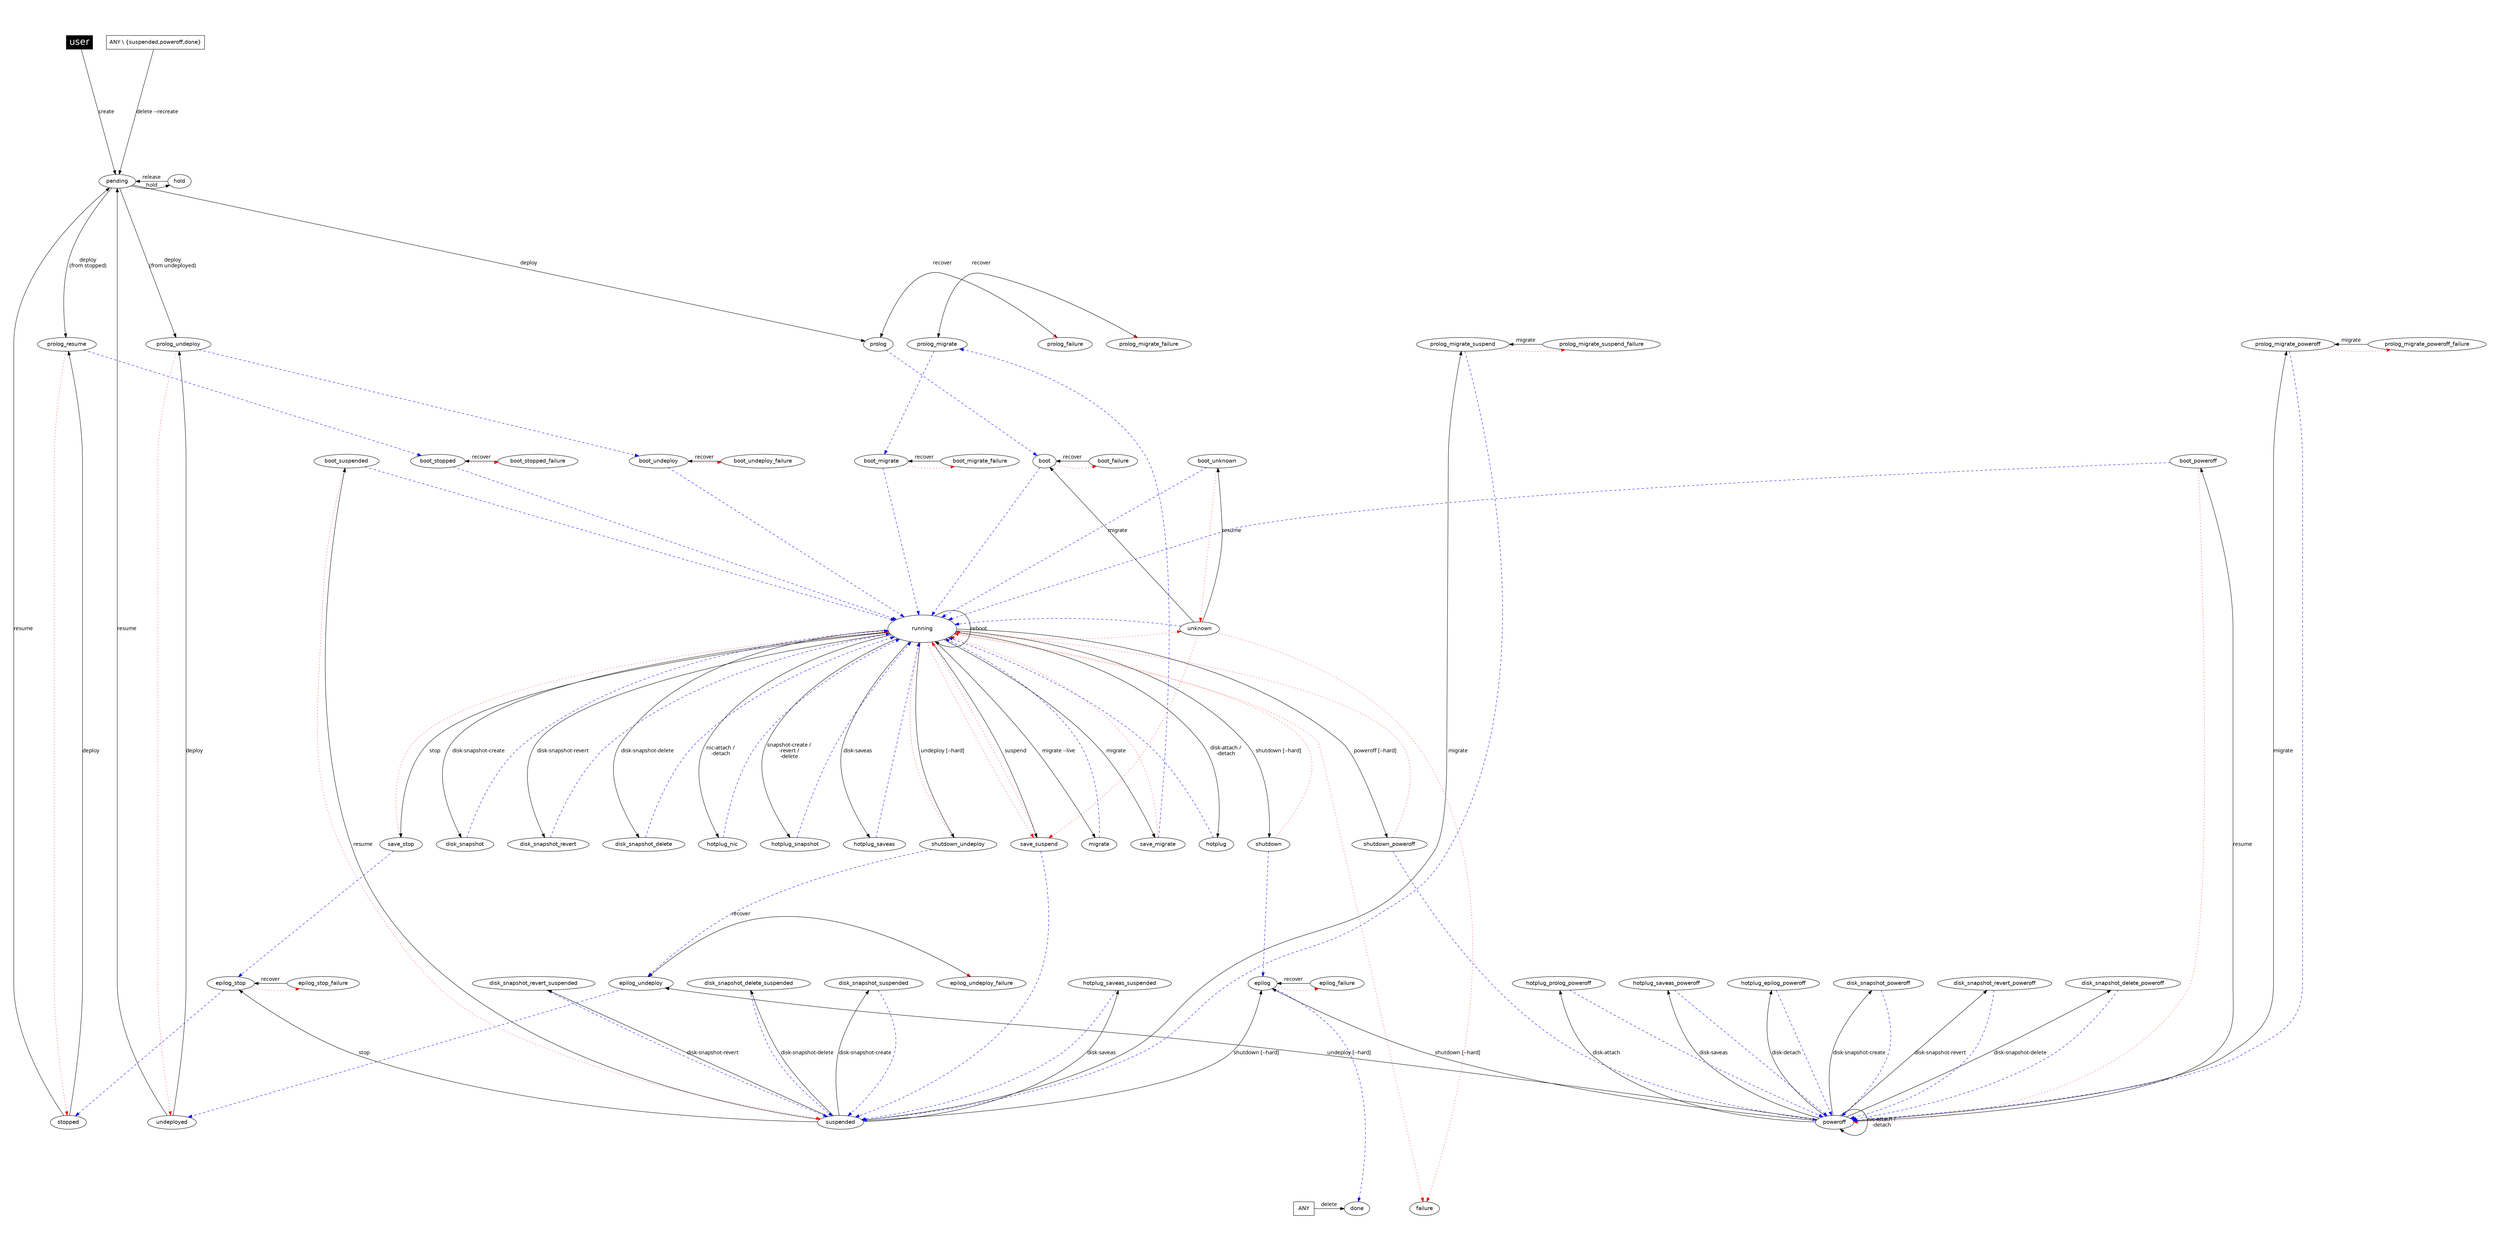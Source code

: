 

digraph OpenNebula {
    graph [
        nodesep=0.5,
        ratio=0.5,
        pad=0.5,
        //concentrate=true,
    ];

    node [fontname="Helvetica"];
    edge [fontname="Menlo"];

    user [
        fillcolor="black",
        style="filled", shape="box",
        fontcolor="white", fontsize= "24.0"];

    ANY [ shape="box" ];
    "ANY \\ {suspended,poweroff,done}" [ shape="box" ];

    running [ width = 2.5, height = 1 ]

    subgraph {
        rank = min;
        user
    }
    subgraph {
        rank = same;
        suspended;
        stopped;
        undeployed;
        poweroff;
        color="white"
    }
    subgraph {
        rank = same;
        boot;
        boot_stopped;
        boot_undeploy;
        boot_suspended;
        boot_unknown;
        boot_poweroff;
        boot_migrate;
        boot_failure;
        boot_migrate_failure;
        boot_undeploy_failure, boot_stopped_failure;
        color="white"
    }
    subgraph {
        rank = same;
        running;
        unknown;
        color="white"
    }
    subgraph {
        rank = same;
        pending;
        hold;
        color="white"
    }
    subgraph {
        rank = same;
        prolog;
        prolog_failure;
        prolog_resume;
        prolog_migrate;
        prolog_migrate_failure;
        prolog_migrate_poweroff;
        prolog_migrate_poweroff_failure;
        prolog_migrate_suspend;
        prolog_migrate_suspend_failure;
        prolog_undeploy;
        color="white"
    }
    subgraph {
        rank = same;
        hotplug_prolog_poweroff;
        hotplug_saveas_poweroff;
        hotplug_saveas_suspended;
        disk_snapshot_suspended;
        disk_snapshot_revert_suspended;
        disk_snapshot_delete_suspended;
        epilog_stop;
        epilog;
        epilog_undeploy;
        epilog_stop_failure;
        epilog_failure;
        epilog_undeploy_failure;
        hotplug_epilog_poweroff;
        disk_snapshot_poweroff;
        disk_snapshot_revert_poweroff;
        disk_snapshot_delete_poweroff;
        color="white"
    }
    subgraph {
        rank = sink;
        done;
        failure;
        ANY;
        color="white"
    }


    ### TODO: missing lcm states
    # PROLOG_RESUME_FAILURE
    # PROLOG_UNDEPLOY_FAILURE


#   create
    user -> pending [label="create"];

#   deploy
    pending     -> prolog [label="deploy"];
    prolog      -> boot [style="dashed", color="blue"];
    boot        -> running [style="dashed", color="blue"];

    pending     -> prolog_resume [label="deploy\n(from stopped)"];
    //hold        -> prolog_resume [label="deploy\n(from stopped)"];
    stopped     -> prolog_resume [label="deploy"];
    prolog_resume -> boot_stopped [style="dashed", color="blue"];

    pending         -> prolog_undeploy [label="deploy\n(from undeployed)"];
    //hold            -> prolog_undeploy [label="deploy\n(from undeployed)"];
    undeployed      -> prolog_undeploy [label="deploy"];
    prolog_undeploy -> boot_undeploy [style="dashed", color="blue"];

    //hold    -> prolog [label="deploy"];

#   shutdown
    running     -> shutdown [label="shutdown [--hard]"];
    shutdown    -> epilog [style="dashed", color="blue"];
    epilog      -> done [style="dashed", color="blue"];

    shutdown    -> running [style="dotted", color="red"];

    suspended   -> epilog [label="shutdown [--hard]"];
    poweroff    -> epilog [label="shutdown [--hard]"];

#   poweroff
    running             -> shutdown_poweroff [label="poweroff [--hard]"];
    shutdown_poweroff   -> poweroff [style="dashed", color="blue"];

    shutdown_poweroff   -> running [style="dotted", color="red"];

#   livemigrate
    running     -> migrate [label="migrate --live"];
    migrate     -> running [style="dashed", color="blue"];

#   migrate
    running         -> save_migrate [label="migrate"];
    save_migrate    -> prolog_migrate [style="dashed", color="blue"];
    save_migrate    -> running [style="dotted", color="red"];
    prolog_migrate  -> boot_migrate [style="dashed", color="blue"];
    boot_migrate    -> running [style="dashed", color="blue"];

    unknown         -> boot [label="migrate"];

    poweroff                -> prolog_migrate_poweroff [label="migrate"];
    prolog_migrate_poweroff -> poweroff [style="dashed", color="blue"];

    suspended               -> prolog_migrate_suspend [label="migrate"];
    prolog_migrate_suspend  -> suspended [style="dashed", color="blue"];

#   hold
    pending     -> hold [label="hold"];

#   release
    hold        -> pending [label="release"];

#   stop
    running     -> save_stop [label="stop"];
    save_stop   -> epilog_stop [style="dashed", color="blue"];
    save_stop   -> running [style="dotted", color="red"];
    epilog_stop -> stopped [style="dashed", color="blue"];

    suspended   -> epilog_stop [label="stop"];

#   undeploy
    running             -> shutdown_undeploy [label="undeploy [--hard]"];
    shutdown_undeploy   -> epilog_undeploy [style="dashed", color="blue"];
    shutdown_undeploy   -> running [style="dotted", color="red"];
    epilog_undeploy     -> undeployed [style="dashed", color="blue"];

    poweroff            -> epilog_undeploy [label="undeploy [--hard]"];

#   suspend
    running         -> save_suspend [label="suspend"];
    save_suspend    -> suspended [style="dashed", color="blue"];
    save_suspend    -> running [style="dotted", color="red"];

#   resume
    stopped         -> pending [label="resume"];
    boot_stopped    -> running [style="dashed", color="blue"];

    undeployed      -> pending [label="resume"];
    boot_undeploy   -> running [style="dashed", color="blue"];

    suspended       -> boot_suspended [label="resume"];
    boot_suspended  -> running [style="dashed", color="blue"];

    poweroff        -> boot_poweroff [label="resume"];
    boot_poweroff   -> running [style="dashed", color="blue"];

    unknown         -> boot_unknown [label="resume"];
    boot_unknown    -> running [style="dashed", color="blue"];


#   delete
    ANY         -> done [label="delete"];

#   resubmit
    "ANY \\ {suspended,poweroff,done}" -> pending [label="delete --recreate"];

#   reboot
    running     -> running [label="reboot"];

#   disk-attach
    running     -> hotplug [label="disk-attach /\n-detach"]
    hotplug     -> running [style="dashed", color="blue"];

    poweroff                -> hotplug_prolog_poweroff [label="disk-attach"]
    hotplug_prolog_poweroff -> poweroff [style="dashed", color="blue"];
    poweroff                -> hotplug_epilog_poweroff [label="disk-detach"]
    hotplug_epilog_poweroff -> poweroff [style="dashed", color="blue"];

#   disk-snapshot-create
    running                 -> disk_snapshot [label="disk-snapshot-create"];
    disk_snapshot           -> running [style="dashed", color="blue"];

    poweroff                -> disk_snapshot_poweroff [label="disk-snapshot-create"];
    disk_snapshot_poweroff  -> poweroff [style="dashed", color="blue"];

    suspended               -> disk_snapshot_suspended [label="disk-snapshot-create"];
    disk_snapshot_suspended -> suspended [style="dashed", color="blue"];

#   disk-snapshot-revert
    running                 -> disk_snapshot_revert [label="disk-snapshot-revert"];
    disk_snapshot_revert    -> running [style="dashed", color="blue"];

    poweroff                        -> disk_snapshot_revert_poweroff [label="disk-snapshot-revert"];
    disk_snapshot_revert_poweroff   -> poweroff [style="dashed", color="blue"];

    suspended                       -> disk_snapshot_revert_suspended [label="disk-snapshot-revert"];
    disk_snapshot_revert_suspended  -> suspended [style="dashed", color="blue"];

#   disk-snapshot-delete
    running                 -> disk_snapshot_delete [label="disk-snapshot-delete"];
    disk_snapshot_delete    -> running [style="dashed", color="blue"];

    poweroff                        -> disk_snapshot_delete_poweroff [label="disk-snapshot-delete"];
    disk_snapshot_delete_poweroff   -> poweroff [style="dashed", color="blue"];

    suspended                       -> disk_snapshot_delete_suspended [label="disk-snapshot-delete"];
    disk_snapshot_delete_suspended  -> suspended [style="dashed", color="blue"];

#   nic-attach
    running     -> hotplug_nic [label="nic-attach /\n-detach"]
    hotplug_nic -> running [style="dashed", color="blue"];

    poweroff    -> poweroff [label="nic-attach /\n-detach"]

#   snapshot
    running             -> hotplug_snapshot [label="snapshot-create /\n-revert /\n-delete"]
    hotplug_snapshot    -> running [style="dashed", color="blue"];

#   disk-saveas
    running         -> hotplug_saveas [label="disk-saveas"]
    hotplug_saveas  -> running [style="dashed", color="blue"];

    poweroff                -> hotplug_saveas_poweroff [label="disk-saveas"]
    hotplug_saveas_poweroff -> poweroff [style="dashed", color="blue"];

    suspended                -> hotplug_saveas_suspended [label="disk-saveas"]
    hotplug_saveas_suspended -> suspended [style="dashed", color="blue"];

#   failures and misc.
    boot_failure         -> boot [label="recover"];
    boot_migrate_failure -> boot_migrate [label="recover"];
    boot_undeploy_failure -> boot_undeploy [label="recover"];
    boot_stopped_failure-> boot_stopped [label="recover"];

    epilog_stop         -> epilog_stop_failure [label=" ", style="dotted", color="red"];
    epilog_stop_failure -> epilog_stop [label="recover"];

    epilog          -> epilog_failure [label=" ", style="dotted", color="red"];
    epilog_failure  -> epilog [label="recover"];

    epilog_undeploy         -> epilog_undeploy_failure [label=" ", style="dotted", color="red"];
    epilog_undeploy_failure -> epilog_undeploy [label="recover"];

    prolog          -> prolog_failure [label=" ", style="dotted", color="red"];
    prolog_failure  -> prolog [label="recover"];

    prolog_migrate          -> prolog_migrate_failure [label=" ", style="dotted", color="red"];
    prolog_migrate_failure  -> prolog_migrate [label="recover"];

    prolog_migrate_poweroff          -> prolog_migrate_poweroff_failure [label=" ", style="dotted", color="red"];
    prolog_migrate_poweroff_failure  -> prolog_migrate_poweroff [label="migrate"];

    prolog_migrate_suspend          -> prolog_migrate_suspend_failure [label=" ", style="dotted", color="red"];
    prolog_migrate_suspend_failure  -> prolog_migrate_suspend [label="migrate"];

    prolog_resume   -> stopped [style="dotted", color="red"];
    prolog_undeploy -> undeployed [style="dotted", color="red"];

    boot            -> boot_failure [label=" ", style="dotted", color="red"];
    boot_migrate    -> boot_migrate_failure [label=" ", style="dotted", color="red"];
    boot_poweroff   -> poweroff [style="dotted", color="red"];
    boot_unknown    -> unknown [label=" ", style="dotted", color="red"];
    boot_suspended  -> suspended [style="dotted", color="red"];
    boot_stopped    -> boot_stopped_failure [style="dotted", color="red"];
    boot_undeploy   -> boot_undeploy_failure [style="dotted", color="red"];

    running -> failure [style="dotted", color="red"];
    unknown -> failure [style="dotted", color="red"];

    running -> save_suspend [style="dotted", color="red"];
    unknown -> save_suspend [style="dotted", color="red"];

    running -> unknown [style="dotted", color="red"];
    unknown -> running [style="dashed", color="blue"];
}
